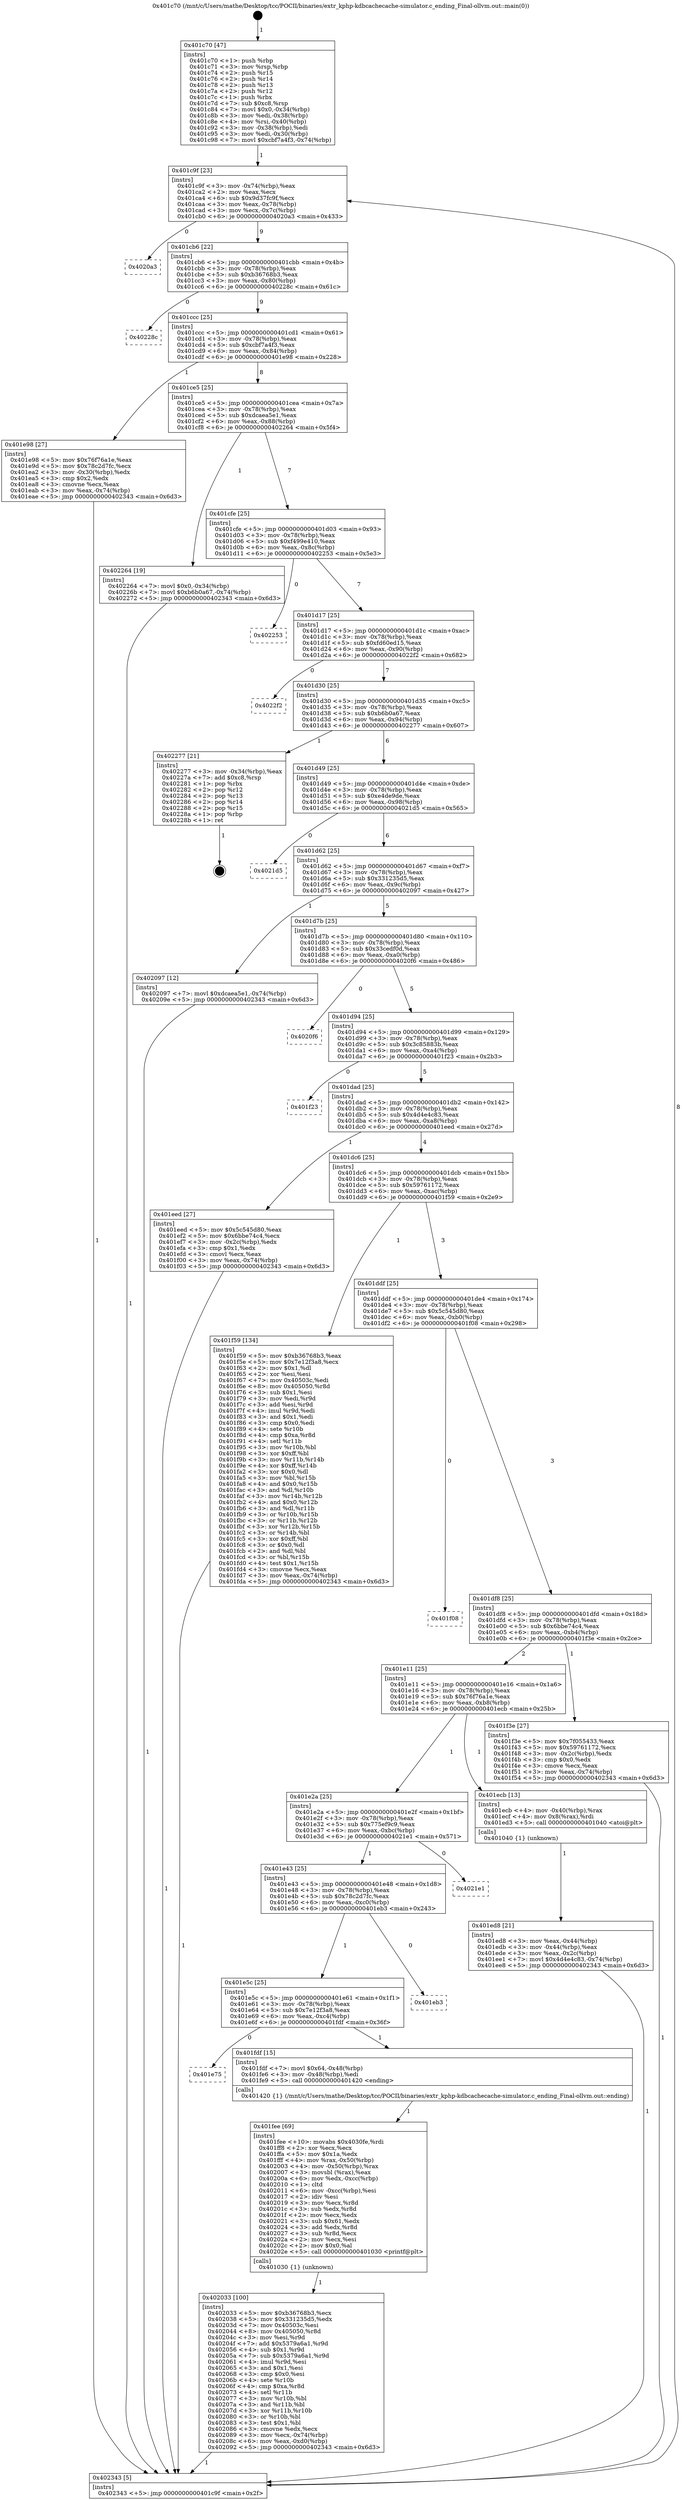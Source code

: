 digraph "0x401c70" {
  label = "0x401c70 (/mnt/c/Users/mathe/Desktop/tcc/POCII/binaries/extr_kphp-kdbcachecache-simulator.c_ending_Final-ollvm.out::main(0))"
  labelloc = "t"
  node[shape=record]

  Entry [label="",width=0.3,height=0.3,shape=circle,fillcolor=black,style=filled]
  "0x401c9f" [label="{
     0x401c9f [23]\l
     | [instrs]\l
     &nbsp;&nbsp;0x401c9f \<+3\>: mov -0x74(%rbp),%eax\l
     &nbsp;&nbsp;0x401ca2 \<+2\>: mov %eax,%ecx\l
     &nbsp;&nbsp;0x401ca4 \<+6\>: sub $0x9d37fc9f,%ecx\l
     &nbsp;&nbsp;0x401caa \<+3\>: mov %eax,-0x78(%rbp)\l
     &nbsp;&nbsp;0x401cad \<+3\>: mov %ecx,-0x7c(%rbp)\l
     &nbsp;&nbsp;0x401cb0 \<+6\>: je 00000000004020a3 \<main+0x433\>\l
  }"]
  "0x4020a3" [label="{
     0x4020a3\l
  }", style=dashed]
  "0x401cb6" [label="{
     0x401cb6 [22]\l
     | [instrs]\l
     &nbsp;&nbsp;0x401cb6 \<+5\>: jmp 0000000000401cbb \<main+0x4b\>\l
     &nbsp;&nbsp;0x401cbb \<+3\>: mov -0x78(%rbp),%eax\l
     &nbsp;&nbsp;0x401cbe \<+5\>: sub $0xb36768b3,%eax\l
     &nbsp;&nbsp;0x401cc3 \<+3\>: mov %eax,-0x80(%rbp)\l
     &nbsp;&nbsp;0x401cc6 \<+6\>: je 000000000040228c \<main+0x61c\>\l
  }"]
  Exit [label="",width=0.3,height=0.3,shape=circle,fillcolor=black,style=filled,peripheries=2]
  "0x40228c" [label="{
     0x40228c\l
  }", style=dashed]
  "0x401ccc" [label="{
     0x401ccc [25]\l
     | [instrs]\l
     &nbsp;&nbsp;0x401ccc \<+5\>: jmp 0000000000401cd1 \<main+0x61\>\l
     &nbsp;&nbsp;0x401cd1 \<+3\>: mov -0x78(%rbp),%eax\l
     &nbsp;&nbsp;0x401cd4 \<+5\>: sub $0xcbf7a4f3,%eax\l
     &nbsp;&nbsp;0x401cd9 \<+6\>: mov %eax,-0x84(%rbp)\l
     &nbsp;&nbsp;0x401cdf \<+6\>: je 0000000000401e98 \<main+0x228\>\l
  }"]
  "0x402033" [label="{
     0x402033 [100]\l
     | [instrs]\l
     &nbsp;&nbsp;0x402033 \<+5\>: mov $0xb36768b3,%ecx\l
     &nbsp;&nbsp;0x402038 \<+5\>: mov $0x331235d5,%edx\l
     &nbsp;&nbsp;0x40203d \<+7\>: mov 0x40503c,%esi\l
     &nbsp;&nbsp;0x402044 \<+8\>: mov 0x405050,%r8d\l
     &nbsp;&nbsp;0x40204c \<+3\>: mov %esi,%r9d\l
     &nbsp;&nbsp;0x40204f \<+7\>: add $0x5379a6a1,%r9d\l
     &nbsp;&nbsp;0x402056 \<+4\>: sub $0x1,%r9d\l
     &nbsp;&nbsp;0x40205a \<+7\>: sub $0x5379a6a1,%r9d\l
     &nbsp;&nbsp;0x402061 \<+4\>: imul %r9d,%esi\l
     &nbsp;&nbsp;0x402065 \<+3\>: and $0x1,%esi\l
     &nbsp;&nbsp;0x402068 \<+3\>: cmp $0x0,%esi\l
     &nbsp;&nbsp;0x40206b \<+4\>: sete %r10b\l
     &nbsp;&nbsp;0x40206f \<+4\>: cmp $0xa,%r8d\l
     &nbsp;&nbsp;0x402073 \<+4\>: setl %r11b\l
     &nbsp;&nbsp;0x402077 \<+3\>: mov %r10b,%bl\l
     &nbsp;&nbsp;0x40207a \<+3\>: and %r11b,%bl\l
     &nbsp;&nbsp;0x40207d \<+3\>: xor %r11b,%r10b\l
     &nbsp;&nbsp;0x402080 \<+3\>: or %r10b,%bl\l
     &nbsp;&nbsp;0x402083 \<+3\>: test $0x1,%bl\l
     &nbsp;&nbsp;0x402086 \<+3\>: cmovne %edx,%ecx\l
     &nbsp;&nbsp;0x402089 \<+3\>: mov %ecx,-0x74(%rbp)\l
     &nbsp;&nbsp;0x40208c \<+6\>: mov %eax,-0xd0(%rbp)\l
     &nbsp;&nbsp;0x402092 \<+5\>: jmp 0000000000402343 \<main+0x6d3\>\l
  }"]
  "0x401e98" [label="{
     0x401e98 [27]\l
     | [instrs]\l
     &nbsp;&nbsp;0x401e98 \<+5\>: mov $0x76f76a1e,%eax\l
     &nbsp;&nbsp;0x401e9d \<+5\>: mov $0x78c2d7fc,%ecx\l
     &nbsp;&nbsp;0x401ea2 \<+3\>: mov -0x30(%rbp),%edx\l
     &nbsp;&nbsp;0x401ea5 \<+3\>: cmp $0x2,%edx\l
     &nbsp;&nbsp;0x401ea8 \<+3\>: cmovne %ecx,%eax\l
     &nbsp;&nbsp;0x401eab \<+3\>: mov %eax,-0x74(%rbp)\l
     &nbsp;&nbsp;0x401eae \<+5\>: jmp 0000000000402343 \<main+0x6d3\>\l
  }"]
  "0x401ce5" [label="{
     0x401ce5 [25]\l
     | [instrs]\l
     &nbsp;&nbsp;0x401ce5 \<+5\>: jmp 0000000000401cea \<main+0x7a\>\l
     &nbsp;&nbsp;0x401cea \<+3\>: mov -0x78(%rbp),%eax\l
     &nbsp;&nbsp;0x401ced \<+5\>: sub $0xdcaea5e1,%eax\l
     &nbsp;&nbsp;0x401cf2 \<+6\>: mov %eax,-0x88(%rbp)\l
     &nbsp;&nbsp;0x401cf8 \<+6\>: je 0000000000402264 \<main+0x5f4\>\l
  }"]
  "0x402343" [label="{
     0x402343 [5]\l
     | [instrs]\l
     &nbsp;&nbsp;0x402343 \<+5\>: jmp 0000000000401c9f \<main+0x2f\>\l
  }"]
  "0x401c70" [label="{
     0x401c70 [47]\l
     | [instrs]\l
     &nbsp;&nbsp;0x401c70 \<+1\>: push %rbp\l
     &nbsp;&nbsp;0x401c71 \<+3\>: mov %rsp,%rbp\l
     &nbsp;&nbsp;0x401c74 \<+2\>: push %r15\l
     &nbsp;&nbsp;0x401c76 \<+2\>: push %r14\l
     &nbsp;&nbsp;0x401c78 \<+2\>: push %r13\l
     &nbsp;&nbsp;0x401c7a \<+2\>: push %r12\l
     &nbsp;&nbsp;0x401c7c \<+1\>: push %rbx\l
     &nbsp;&nbsp;0x401c7d \<+7\>: sub $0xc8,%rsp\l
     &nbsp;&nbsp;0x401c84 \<+7\>: movl $0x0,-0x34(%rbp)\l
     &nbsp;&nbsp;0x401c8b \<+3\>: mov %edi,-0x38(%rbp)\l
     &nbsp;&nbsp;0x401c8e \<+4\>: mov %rsi,-0x40(%rbp)\l
     &nbsp;&nbsp;0x401c92 \<+3\>: mov -0x38(%rbp),%edi\l
     &nbsp;&nbsp;0x401c95 \<+3\>: mov %edi,-0x30(%rbp)\l
     &nbsp;&nbsp;0x401c98 \<+7\>: movl $0xcbf7a4f3,-0x74(%rbp)\l
  }"]
  "0x401fee" [label="{
     0x401fee [69]\l
     | [instrs]\l
     &nbsp;&nbsp;0x401fee \<+10\>: movabs $0x4030fe,%rdi\l
     &nbsp;&nbsp;0x401ff8 \<+2\>: xor %ecx,%ecx\l
     &nbsp;&nbsp;0x401ffa \<+5\>: mov $0x1a,%edx\l
     &nbsp;&nbsp;0x401fff \<+4\>: mov %rax,-0x50(%rbp)\l
     &nbsp;&nbsp;0x402003 \<+4\>: mov -0x50(%rbp),%rax\l
     &nbsp;&nbsp;0x402007 \<+3\>: movsbl (%rax),%eax\l
     &nbsp;&nbsp;0x40200a \<+6\>: mov %edx,-0xcc(%rbp)\l
     &nbsp;&nbsp;0x402010 \<+1\>: cltd\l
     &nbsp;&nbsp;0x402011 \<+6\>: mov -0xcc(%rbp),%esi\l
     &nbsp;&nbsp;0x402017 \<+2\>: idiv %esi\l
     &nbsp;&nbsp;0x402019 \<+3\>: mov %ecx,%r8d\l
     &nbsp;&nbsp;0x40201c \<+3\>: sub %edx,%r8d\l
     &nbsp;&nbsp;0x40201f \<+2\>: mov %ecx,%edx\l
     &nbsp;&nbsp;0x402021 \<+3\>: sub $0x61,%edx\l
     &nbsp;&nbsp;0x402024 \<+3\>: add %edx,%r8d\l
     &nbsp;&nbsp;0x402027 \<+3\>: sub %r8d,%ecx\l
     &nbsp;&nbsp;0x40202a \<+2\>: mov %ecx,%esi\l
     &nbsp;&nbsp;0x40202c \<+2\>: mov $0x0,%al\l
     &nbsp;&nbsp;0x40202e \<+5\>: call 0000000000401030 \<printf@plt\>\l
     | [calls]\l
     &nbsp;&nbsp;0x401030 \{1\} (unknown)\l
  }"]
  "0x402264" [label="{
     0x402264 [19]\l
     | [instrs]\l
     &nbsp;&nbsp;0x402264 \<+7\>: movl $0x0,-0x34(%rbp)\l
     &nbsp;&nbsp;0x40226b \<+7\>: movl $0xb6b0a67,-0x74(%rbp)\l
     &nbsp;&nbsp;0x402272 \<+5\>: jmp 0000000000402343 \<main+0x6d3\>\l
  }"]
  "0x401cfe" [label="{
     0x401cfe [25]\l
     | [instrs]\l
     &nbsp;&nbsp;0x401cfe \<+5\>: jmp 0000000000401d03 \<main+0x93\>\l
     &nbsp;&nbsp;0x401d03 \<+3\>: mov -0x78(%rbp),%eax\l
     &nbsp;&nbsp;0x401d06 \<+5\>: sub $0xf499e410,%eax\l
     &nbsp;&nbsp;0x401d0b \<+6\>: mov %eax,-0x8c(%rbp)\l
     &nbsp;&nbsp;0x401d11 \<+6\>: je 0000000000402253 \<main+0x5e3\>\l
  }"]
  "0x401e75" [label="{
     0x401e75\l
  }", style=dashed]
  "0x402253" [label="{
     0x402253\l
  }", style=dashed]
  "0x401d17" [label="{
     0x401d17 [25]\l
     | [instrs]\l
     &nbsp;&nbsp;0x401d17 \<+5\>: jmp 0000000000401d1c \<main+0xac\>\l
     &nbsp;&nbsp;0x401d1c \<+3\>: mov -0x78(%rbp),%eax\l
     &nbsp;&nbsp;0x401d1f \<+5\>: sub $0xfd60ed15,%eax\l
     &nbsp;&nbsp;0x401d24 \<+6\>: mov %eax,-0x90(%rbp)\l
     &nbsp;&nbsp;0x401d2a \<+6\>: je 00000000004022f2 \<main+0x682\>\l
  }"]
  "0x401fdf" [label="{
     0x401fdf [15]\l
     | [instrs]\l
     &nbsp;&nbsp;0x401fdf \<+7\>: movl $0x64,-0x48(%rbp)\l
     &nbsp;&nbsp;0x401fe6 \<+3\>: mov -0x48(%rbp),%edi\l
     &nbsp;&nbsp;0x401fe9 \<+5\>: call 0000000000401420 \<ending\>\l
     | [calls]\l
     &nbsp;&nbsp;0x401420 \{1\} (/mnt/c/Users/mathe/Desktop/tcc/POCII/binaries/extr_kphp-kdbcachecache-simulator.c_ending_Final-ollvm.out::ending)\l
  }"]
  "0x4022f2" [label="{
     0x4022f2\l
  }", style=dashed]
  "0x401d30" [label="{
     0x401d30 [25]\l
     | [instrs]\l
     &nbsp;&nbsp;0x401d30 \<+5\>: jmp 0000000000401d35 \<main+0xc5\>\l
     &nbsp;&nbsp;0x401d35 \<+3\>: mov -0x78(%rbp),%eax\l
     &nbsp;&nbsp;0x401d38 \<+5\>: sub $0xb6b0a67,%eax\l
     &nbsp;&nbsp;0x401d3d \<+6\>: mov %eax,-0x94(%rbp)\l
     &nbsp;&nbsp;0x401d43 \<+6\>: je 0000000000402277 \<main+0x607\>\l
  }"]
  "0x401e5c" [label="{
     0x401e5c [25]\l
     | [instrs]\l
     &nbsp;&nbsp;0x401e5c \<+5\>: jmp 0000000000401e61 \<main+0x1f1\>\l
     &nbsp;&nbsp;0x401e61 \<+3\>: mov -0x78(%rbp),%eax\l
     &nbsp;&nbsp;0x401e64 \<+5\>: sub $0x7e12f3a8,%eax\l
     &nbsp;&nbsp;0x401e69 \<+6\>: mov %eax,-0xc4(%rbp)\l
     &nbsp;&nbsp;0x401e6f \<+6\>: je 0000000000401fdf \<main+0x36f\>\l
  }"]
  "0x402277" [label="{
     0x402277 [21]\l
     | [instrs]\l
     &nbsp;&nbsp;0x402277 \<+3\>: mov -0x34(%rbp),%eax\l
     &nbsp;&nbsp;0x40227a \<+7\>: add $0xc8,%rsp\l
     &nbsp;&nbsp;0x402281 \<+1\>: pop %rbx\l
     &nbsp;&nbsp;0x402282 \<+2\>: pop %r12\l
     &nbsp;&nbsp;0x402284 \<+2\>: pop %r13\l
     &nbsp;&nbsp;0x402286 \<+2\>: pop %r14\l
     &nbsp;&nbsp;0x402288 \<+2\>: pop %r15\l
     &nbsp;&nbsp;0x40228a \<+1\>: pop %rbp\l
     &nbsp;&nbsp;0x40228b \<+1\>: ret\l
  }"]
  "0x401d49" [label="{
     0x401d49 [25]\l
     | [instrs]\l
     &nbsp;&nbsp;0x401d49 \<+5\>: jmp 0000000000401d4e \<main+0xde\>\l
     &nbsp;&nbsp;0x401d4e \<+3\>: mov -0x78(%rbp),%eax\l
     &nbsp;&nbsp;0x401d51 \<+5\>: sub $0xe4de9de,%eax\l
     &nbsp;&nbsp;0x401d56 \<+6\>: mov %eax,-0x98(%rbp)\l
     &nbsp;&nbsp;0x401d5c \<+6\>: je 00000000004021d5 \<main+0x565\>\l
  }"]
  "0x401eb3" [label="{
     0x401eb3\l
  }", style=dashed]
  "0x4021d5" [label="{
     0x4021d5\l
  }", style=dashed]
  "0x401d62" [label="{
     0x401d62 [25]\l
     | [instrs]\l
     &nbsp;&nbsp;0x401d62 \<+5\>: jmp 0000000000401d67 \<main+0xf7\>\l
     &nbsp;&nbsp;0x401d67 \<+3\>: mov -0x78(%rbp),%eax\l
     &nbsp;&nbsp;0x401d6a \<+5\>: sub $0x331235d5,%eax\l
     &nbsp;&nbsp;0x401d6f \<+6\>: mov %eax,-0x9c(%rbp)\l
     &nbsp;&nbsp;0x401d75 \<+6\>: je 0000000000402097 \<main+0x427\>\l
  }"]
  "0x401e43" [label="{
     0x401e43 [25]\l
     | [instrs]\l
     &nbsp;&nbsp;0x401e43 \<+5\>: jmp 0000000000401e48 \<main+0x1d8\>\l
     &nbsp;&nbsp;0x401e48 \<+3\>: mov -0x78(%rbp),%eax\l
     &nbsp;&nbsp;0x401e4b \<+5\>: sub $0x78c2d7fc,%eax\l
     &nbsp;&nbsp;0x401e50 \<+6\>: mov %eax,-0xc0(%rbp)\l
     &nbsp;&nbsp;0x401e56 \<+6\>: je 0000000000401eb3 \<main+0x243\>\l
  }"]
  "0x402097" [label="{
     0x402097 [12]\l
     | [instrs]\l
     &nbsp;&nbsp;0x402097 \<+7\>: movl $0xdcaea5e1,-0x74(%rbp)\l
     &nbsp;&nbsp;0x40209e \<+5\>: jmp 0000000000402343 \<main+0x6d3\>\l
  }"]
  "0x401d7b" [label="{
     0x401d7b [25]\l
     | [instrs]\l
     &nbsp;&nbsp;0x401d7b \<+5\>: jmp 0000000000401d80 \<main+0x110\>\l
     &nbsp;&nbsp;0x401d80 \<+3\>: mov -0x78(%rbp),%eax\l
     &nbsp;&nbsp;0x401d83 \<+5\>: sub $0x33cedf0d,%eax\l
     &nbsp;&nbsp;0x401d88 \<+6\>: mov %eax,-0xa0(%rbp)\l
     &nbsp;&nbsp;0x401d8e \<+6\>: je 00000000004020f6 \<main+0x486\>\l
  }"]
  "0x4021e1" [label="{
     0x4021e1\l
  }", style=dashed]
  "0x4020f6" [label="{
     0x4020f6\l
  }", style=dashed]
  "0x401d94" [label="{
     0x401d94 [25]\l
     | [instrs]\l
     &nbsp;&nbsp;0x401d94 \<+5\>: jmp 0000000000401d99 \<main+0x129\>\l
     &nbsp;&nbsp;0x401d99 \<+3\>: mov -0x78(%rbp),%eax\l
     &nbsp;&nbsp;0x401d9c \<+5\>: sub $0x3c85883b,%eax\l
     &nbsp;&nbsp;0x401da1 \<+6\>: mov %eax,-0xa4(%rbp)\l
     &nbsp;&nbsp;0x401da7 \<+6\>: je 0000000000401f23 \<main+0x2b3\>\l
  }"]
  "0x401ed8" [label="{
     0x401ed8 [21]\l
     | [instrs]\l
     &nbsp;&nbsp;0x401ed8 \<+3\>: mov %eax,-0x44(%rbp)\l
     &nbsp;&nbsp;0x401edb \<+3\>: mov -0x44(%rbp),%eax\l
     &nbsp;&nbsp;0x401ede \<+3\>: mov %eax,-0x2c(%rbp)\l
     &nbsp;&nbsp;0x401ee1 \<+7\>: movl $0x4d4e4c83,-0x74(%rbp)\l
     &nbsp;&nbsp;0x401ee8 \<+5\>: jmp 0000000000402343 \<main+0x6d3\>\l
  }"]
  "0x401f23" [label="{
     0x401f23\l
  }", style=dashed]
  "0x401dad" [label="{
     0x401dad [25]\l
     | [instrs]\l
     &nbsp;&nbsp;0x401dad \<+5\>: jmp 0000000000401db2 \<main+0x142\>\l
     &nbsp;&nbsp;0x401db2 \<+3\>: mov -0x78(%rbp),%eax\l
     &nbsp;&nbsp;0x401db5 \<+5\>: sub $0x4d4e4c83,%eax\l
     &nbsp;&nbsp;0x401dba \<+6\>: mov %eax,-0xa8(%rbp)\l
     &nbsp;&nbsp;0x401dc0 \<+6\>: je 0000000000401eed \<main+0x27d\>\l
  }"]
  "0x401e2a" [label="{
     0x401e2a [25]\l
     | [instrs]\l
     &nbsp;&nbsp;0x401e2a \<+5\>: jmp 0000000000401e2f \<main+0x1bf\>\l
     &nbsp;&nbsp;0x401e2f \<+3\>: mov -0x78(%rbp),%eax\l
     &nbsp;&nbsp;0x401e32 \<+5\>: sub $0x775ef9c9,%eax\l
     &nbsp;&nbsp;0x401e37 \<+6\>: mov %eax,-0xbc(%rbp)\l
     &nbsp;&nbsp;0x401e3d \<+6\>: je 00000000004021e1 \<main+0x571\>\l
  }"]
  "0x401eed" [label="{
     0x401eed [27]\l
     | [instrs]\l
     &nbsp;&nbsp;0x401eed \<+5\>: mov $0x5c545d80,%eax\l
     &nbsp;&nbsp;0x401ef2 \<+5\>: mov $0x6bbe74c4,%ecx\l
     &nbsp;&nbsp;0x401ef7 \<+3\>: mov -0x2c(%rbp),%edx\l
     &nbsp;&nbsp;0x401efa \<+3\>: cmp $0x1,%edx\l
     &nbsp;&nbsp;0x401efd \<+3\>: cmovl %ecx,%eax\l
     &nbsp;&nbsp;0x401f00 \<+3\>: mov %eax,-0x74(%rbp)\l
     &nbsp;&nbsp;0x401f03 \<+5\>: jmp 0000000000402343 \<main+0x6d3\>\l
  }"]
  "0x401dc6" [label="{
     0x401dc6 [25]\l
     | [instrs]\l
     &nbsp;&nbsp;0x401dc6 \<+5\>: jmp 0000000000401dcb \<main+0x15b\>\l
     &nbsp;&nbsp;0x401dcb \<+3\>: mov -0x78(%rbp),%eax\l
     &nbsp;&nbsp;0x401dce \<+5\>: sub $0x59761172,%eax\l
     &nbsp;&nbsp;0x401dd3 \<+6\>: mov %eax,-0xac(%rbp)\l
     &nbsp;&nbsp;0x401dd9 \<+6\>: je 0000000000401f59 \<main+0x2e9\>\l
  }"]
  "0x401ecb" [label="{
     0x401ecb [13]\l
     | [instrs]\l
     &nbsp;&nbsp;0x401ecb \<+4\>: mov -0x40(%rbp),%rax\l
     &nbsp;&nbsp;0x401ecf \<+4\>: mov 0x8(%rax),%rdi\l
     &nbsp;&nbsp;0x401ed3 \<+5\>: call 0000000000401040 \<atoi@plt\>\l
     | [calls]\l
     &nbsp;&nbsp;0x401040 \{1\} (unknown)\l
  }"]
  "0x401f59" [label="{
     0x401f59 [134]\l
     | [instrs]\l
     &nbsp;&nbsp;0x401f59 \<+5\>: mov $0xb36768b3,%eax\l
     &nbsp;&nbsp;0x401f5e \<+5\>: mov $0x7e12f3a8,%ecx\l
     &nbsp;&nbsp;0x401f63 \<+2\>: mov $0x1,%dl\l
     &nbsp;&nbsp;0x401f65 \<+2\>: xor %esi,%esi\l
     &nbsp;&nbsp;0x401f67 \<+7\>: mov 0x40503c,%edi\l
     &nbsp;&nbsp;0x401f6e \<+8\>: mov 0x405050,%r8d\l
     &nbsp;&nbsp;0x401f76 \<+3\>: sub $0x1,%esi\l
     &nbsp;&nbsp;0x401f79 \<+3\>: mov %edi,%r9d\l
     &nbsp;&nbsp;0x401f7c \<+3\>: add %esi,%r9d\l
     &nbsp;&nbsp;0x401f7f \<+4\>: imul %r9d,%edi\l
     &nbsp;&nbsp;0x401f83 \<+3\>: and $0x1,%edi\l
     &nbsp;&nbsp;0x401f86 \<+3\>: cmp $0x0,%edi\l
     &nbsp;&nbsp;0x401f89 \<+4\>: sete %r10b\l
     &nbsp;&nbsp;0x401f8d \<+4\>: cmp $0xa,%r8d\l
     &nbsp;&nbsp;0x401f91 \<+4\>: setl %r11b\l
     &nbsp;&nbsp;0x401f95 \<+3\>: mov %r10b,%bl\l
     &nbsp;&nbsp;0x401f98 \<+3\>: xor $0xff,%bl\l
     &nbsp;&nbsp;0x401f9b \<+3\>: mov %r11b,%r14b\l
     &nbsp;&nbsp;0x401f9e \<+4\>: xor $0xff,%r14b\l
     &nbsp;&nbsp;0x401fa2 \<+3\>: xor $0x0,%dl\l
     &nbsp;&nbsp;0x401fa5 \<+3\>: mov %bl,%r15b\l
     &nbsp;&nbsp;0x401fa8 \<+4\>: and $0x0,%r15b\l
     &nbsp;&nbsp;0x401fac \<+3\>: and %dl,%r10b\l
     &nbsp;&nbsp;0x401faf \<+3\>: mov %r14b,%r12b\l
     &nbsp;&nbsp;0x401fb2 \<+4\>: and $0x0,%r12b\l
     &nbsp;&nbsp;0x401fb6 \<+3\>: and %dl,%r11b\l
     &nbsp;&nbsp;0x401fb9 \<+3\>: or %r10b,%r15b\l
     &nbsp;&nbsp;0x401fbc \<+3\>: or %r11b,%r12b\l
     &nbsp;&nbsp;0x401fbf \<+3\>: xor %r12b,%r15b\l
     &nbsp;&nbsp;0x401fc2 \<+3\>: or %r14b,%bl\l
     &nbsp;&nbsp;0x401fc5 \<+3\>: xor $0xff,%bl\l
     &nbsp;&nbsp;0x401fc8 \<+3\>: or $0x0,%dl\l
     &nbsp;&nbsp;0x401fcb \<+2\>: and %dl,%bl\l
     &nbsp;&nbsp;0x401fcd \<+3\>: or %bl,%r15b\l
     &nbsp;&nbsp;0x401fd0 \<+4\>: test $0x1,%r15b\l
     &nbsp;&nbsp;0x401fd4 \<+3\>: cmovne %ecx,%eax\l
     &nbsp;&nbsp;0x401fd7 \<+3\>: mov %eax,-0x74(%rbp)\l
     &nbsp;&nbsp;0x401fda \<+5\>: jmp 0000000000402343 \<main+0x6d3\>\l
  }"]
  "0x401ddf" [label="{
     0x401ddf [25]\l
     | [instrs]\l
     &nbsp;&nbsp;0x401ddf \<+5\>: jmp 0000000000401de4 \<main+0x174\>\l
     &nbsp;&nbsp;0x401de4 \<+3\>: mov -0x78(%rbp),%eax\l
     &nbsp;&nbsp;0x401de7 \<+5\>: sub $0x5c545d80,%eax\l
     &nbsp;&nbsp;0x401dec \<+6\>: mov %eax,-0xb0(%rbp)\l
     &nbsp;&nbsp;0x401df2 \<+6\>: je 0000000000401f08 \<main+0x298\>\l
  }"]
  "0x401e11" [label="{
     0x401e11 [25]\l
     | [instrs]\l
     &nbsp;&nbsp;0x401e11 \<+5\>: jmp 0000000000401e16 \<main+0x1a6\>\l
     &nbsp;&nbsp;0x401e16 \<+3\>: mov -0x78(%rbp),%eax\l
     &nbsp;&nbsp;0x401e19 \<+5\>: sub $0x76f76a1e,%eax\l
     &nbsp;&nbsp;0x401e1e \<+6\>: mov %eax,-0xb8(%rbp)\l
     &nbsp;&nbsp;0x401e24 \<+6\>: je 0000000000401ecb \<main+0x25b\>\l
  }"]
  "0x401f08" [label="{
     0x401f08\l
  }", style=dashed]
  "0x401df8" [label="{
     0x401df8 [25]\l
     | [instrs]\l
     &nbsp;&nbsp;0x401df8 \<+5\>: jmp 0000000000401dfd \<main+0x18d\>\l
     &nbsp;&nbsp;0x401dfd \<+3\>: mov -0x78(%rbp),%eax\l
     &nbsp;&nbsp;0x401e00 \<+5\>: sub $0x6bbe74c4,%eax\l
     &nbsp;&nbsp;0x401e05 \<+6\>: mov %eax,-0xb4(%rbp)\l
     &nbsp;&nbsp;0x401e0b \<+6\>: je 0000000000401f3e \<main+0x2ce\>\l
  }"]
  "0x401f3e" [label="{
     0x401f3e [27]\l
     | [instrs]\l
     &nbsp;&nbsp;0x401f3e \<+5\>: mov $0x7f055433,%eax\l
     &nbsp;&nbsp;0x401f43 \<+5\>: mov $0x59761172,%ecx\l
     &nbsp;&nbsp;0x401f48 \<+3\>: mov -0x2c(%rbp),%edx\l
     &nbsp;&nbsp;0x401f4b \<+3\>: cmp $0x0,%edx\l
     &nbsp;&nbsp;0x401f4e \<+3\>: cmove %ecx,%eax\l
     &nbsp;&nbsp;0x401f51 \<+3\>: mov %eax,-0x74(%rbp)\l
     &nbsp;&nbsp;0x401f54 \<+5\>: jmp 0000000000402343 \<main+0x6d3\>\l
  }"]
  Entry -> "0x401c70" [label=" 1"]
  "0x401c9f" -> "0x4020a3" [label=" 0"]
  "0x401c9f" -> "0x401cb6" [label=" 9"]
  "0x402277" -> Exit [label=" 1"]
  "0x401cb6" -> "0x40228c" [label=" 0"]
  "0x401cb6" -> "0x401ccc" [label=" 9"]
  "0x402264" -> "0x402343" [label=" 1"]
  "0x401ccc" -> "0x401e98" [label=" 1"]
  "0x401ccc" -> "0x401ce5" [label=" 8"]
  "0x401e98" -> "0x402343" [label=" 1"]
  "0x401c70" -> "0x401c9f" [label=" 1"]
  "0x402343" -> "0x401c9f" [label=" 8"]
  "0x402097" -> "0x402343" [label=" 1"]
  "0x401ce5" -> "0x402264" [label=" 1"]
  "0x401ce5" -> "0x401cfe" [label=" 7"]
  "0x402033" -> "0x402343" [label=" 1"]
  "0x401cfe" -> "0x402253" [label=" 0"]
  "0x401cfe" -> "0x401d17" [label=" 7"]
  "0x401fee" -> "0x402033" [label=" 1"]
  "0x401d17" -> "0x4022f2" [label=" 0"]
  "0x401d17" -> "0x401d30" [label=" 7"]
  "0x401fdf" -> "0x401fee" [label=" 1"]
  "0x401d30" -> "0x402277" [label=" 1"]
  "0x401d30" -> "0x401d49" [label=" 6"]
  "0x401e5c" -> "0x401fdf" [label=" 1"]
  "0x401d49" -> "0x4021d5" [label=" 0"]
  "0x401d49" -> "0x401d62" [label=" 6"]
  "0x401e5c" -> "0x401e75" [label=" 0"]
  "0x401d62" -> "0x402097" [label=" 1"]
  "0x401d62" -> "0x401d7b" [label=" 5"]
  "0x401e43" -> "0x401eb3" [label=" 0"]
  "0x401d7b" -> "0x4020f6" [label=" 0"]
  "0x401d7b" -> "0x401d94" [label=" 5"]
  "0x401e43" -> "0x401e5c" [label=" 1"]
  "0x401d94" -> "0x401f23" [label=" 0"]
  "0x401d94" -> "0x401dad" [label=" 5"]
  "0x401e2a" -> "0x4021e1" [label=" 0"]
  "0x401dad" -> "0x401eed" [label=" 1"]
  "0x401dad" -> "0x401dc6" [label=" 4"]
  "0x401e2a" -> "0x401e43" [label=" 1"]
  "0x401dc6" -> "0x401f59" [label=" 1"]
  "0x401dc6" -> "0x401ddf" [label=" 3"]
  "0x401f59" -> "0x402343" [label=" 1"]
  "0x401ddf" -> "0x401f08" [label=" 0"]
  "0x401ddf" -> "0x401df8" [label=" 3"]
  "0x401eed" -> "0x402343" [label=" 1"]
  "0x401df8" -> "0x401f3e" [label=" 1"]
  "0x401df8" -> "0x401e11" [label=" 2"]
  "0x401f3e" -> "0x402343" [label=" 1"]
  "0x401e11" -> "0x401ecb" [label=" 1"]
  "0x401e11" -> "0x401e2a" [label=" 1"]
  "0x401ecb" -> "0x401ed8" [label=" 1"]
  "0x401ed8" -> "0x402343" [label=" 1"]
}
